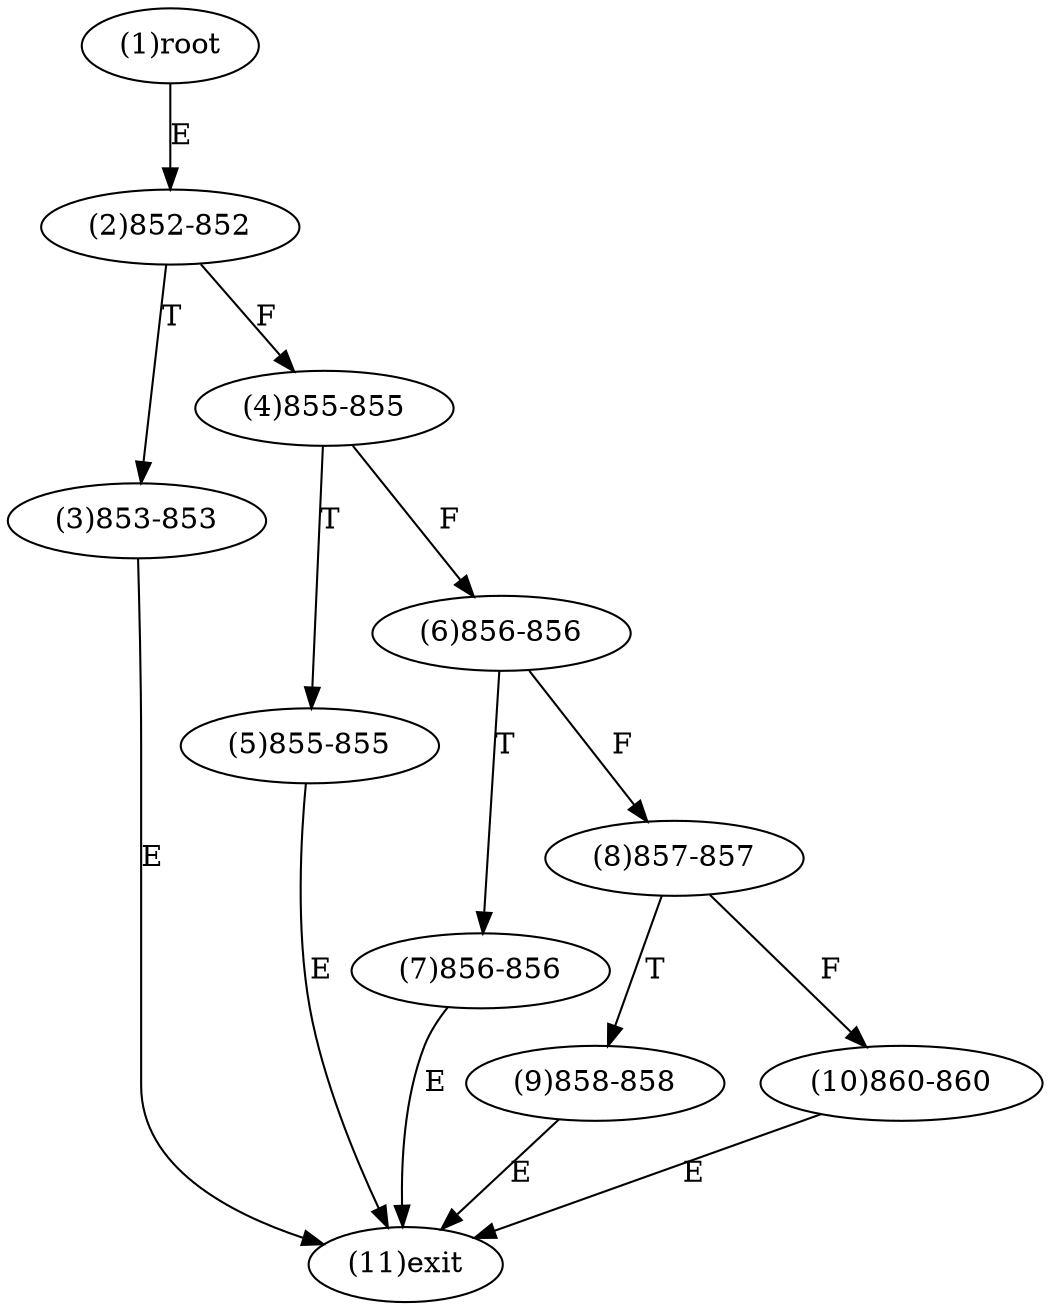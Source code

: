 digraph "" { 
1[ label="(1)root"];
2[ label="(2)852-852"];
3[ label="(3)853-853"];
4[ label="(4)855-855"];
5[ label="(5)855-855"];
6[ label="(6)856-856"];
7[ label="(7)856-856"];
8[ label="(8)857-857"];
9[ label="(9)858-858"];
10[ label="(10)860-860"];
11[ label="(11)exit"];
1->2[ label="E"];
2->4[ label="F"];
2->3[ label="T"];
3->11[ label="E"];
4->6[ label="F"];
4->5[ label="T"];
5->11[ label="E"];
6->8[ label="F"];
6->7[ label="T"];
7->11[ label="E"];
8->10[ label="F"];
8->9[ label="T"];
9->11[ label="E"];
10->11[ label="E"];
}